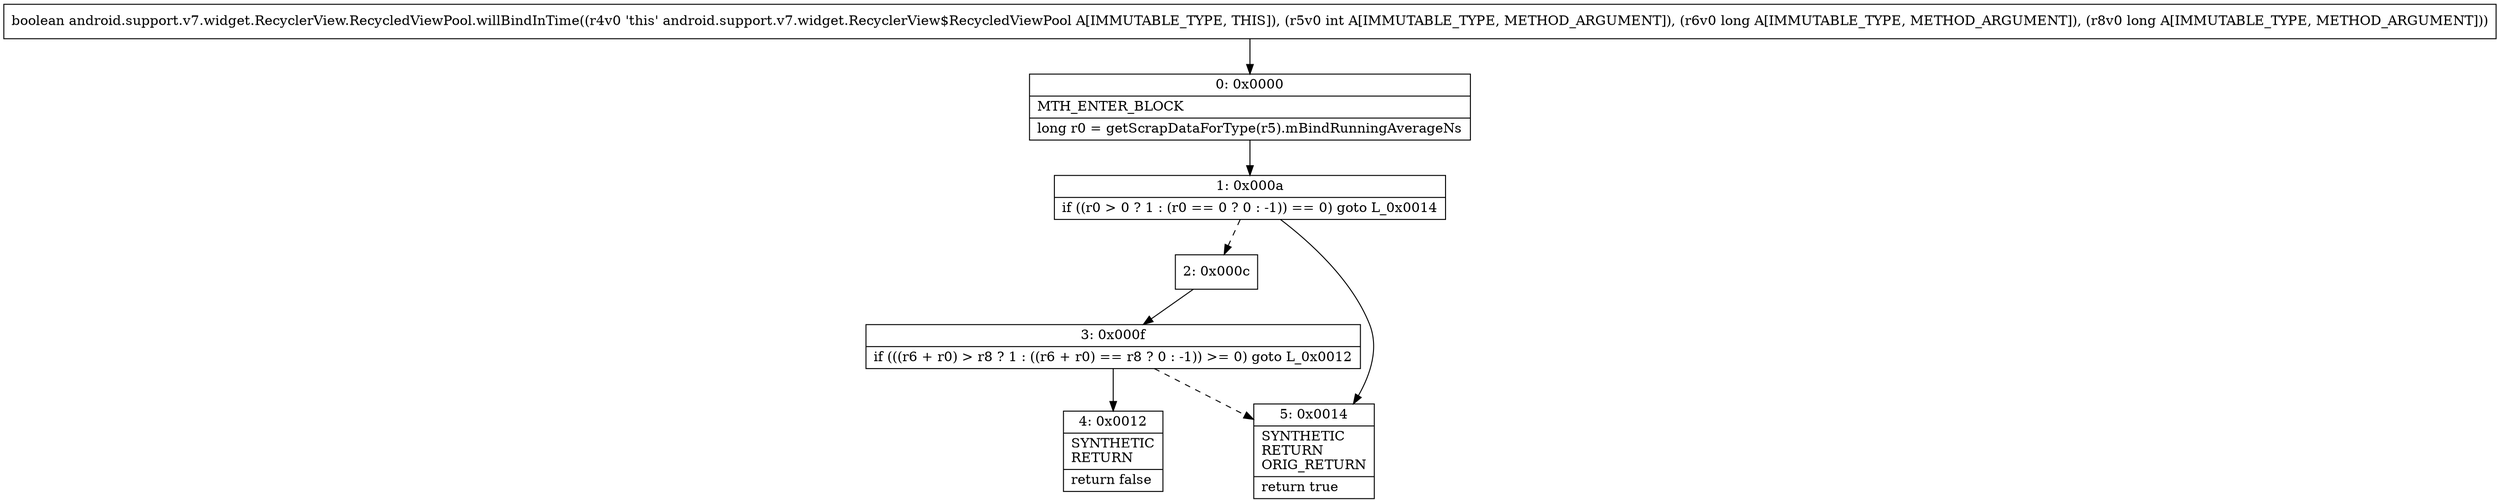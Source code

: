 digraph "CFG forandroid.support.v7.widget.RecyclerView.RecycledViewPool.willBindInTime(IJJ)Z" {
Node_0 [shape=record,label="{0\:\ 0x0000|MTH_ENTER_BLOCK\l|long r0 = getScrapDataForType(r5).mBindRunningAverageNs\l}"];
Node_1 [shape=record,label="{1\:\ 0x000a|if ((r0 \> 0 ? 1 : (r0 == 0 ? 0 : \-1)) == 0) goto L_0x0014\l}"];
Node_2 [shape=record,label="{2\:\ 0x000c}"];
Node_3 [shape=record,label="{3\:\ 0x000f|if (((r6 + r0) \> r8 ? 1 : ((r6 + r0) == r8 ? 0 : \-1)) \>= 0) goto L_0x0012\l}"];
Node_4 [shape=record,label="{4\:\ 0x0012|SYNTHETIC\lRETURN\l|return false\l}"];
Node_5 [shape=record,label="{5\:\ 0x0014|SYNTHETIC\lRETURN\lORIG_RETURN\l|return true\l}"];
MethodNode[shape=record,label="{boolean android.support.v7.widget.RecyclerView.RecycledViewPool.willBindInTime((r4v0 'this' android.support.v7.widget.RecyclerView$RecycledViewPool A[IMMUTABLE_TYPE, THIS]), (r5v0 int A[IMMUTABLE_TYPE, METHOD_ARGUMENT]), (r6v0 long A[IMMUTABLE_TYPE, METHOD_ARGUMENT]), (r8v0 long A[IMMUTABLE_TYPE, METHOD_ARGUMENT])) }"];
MethodNode -> Node_0;
Node_0 -> Node_1;
Node_1 -> Node_2[style=dashed];
Node_1 -> Node_5;
Node_2 -> Node_3;
Node_3 -> Node_4;
Node_3 -> Node_5[style=dashed];
}

